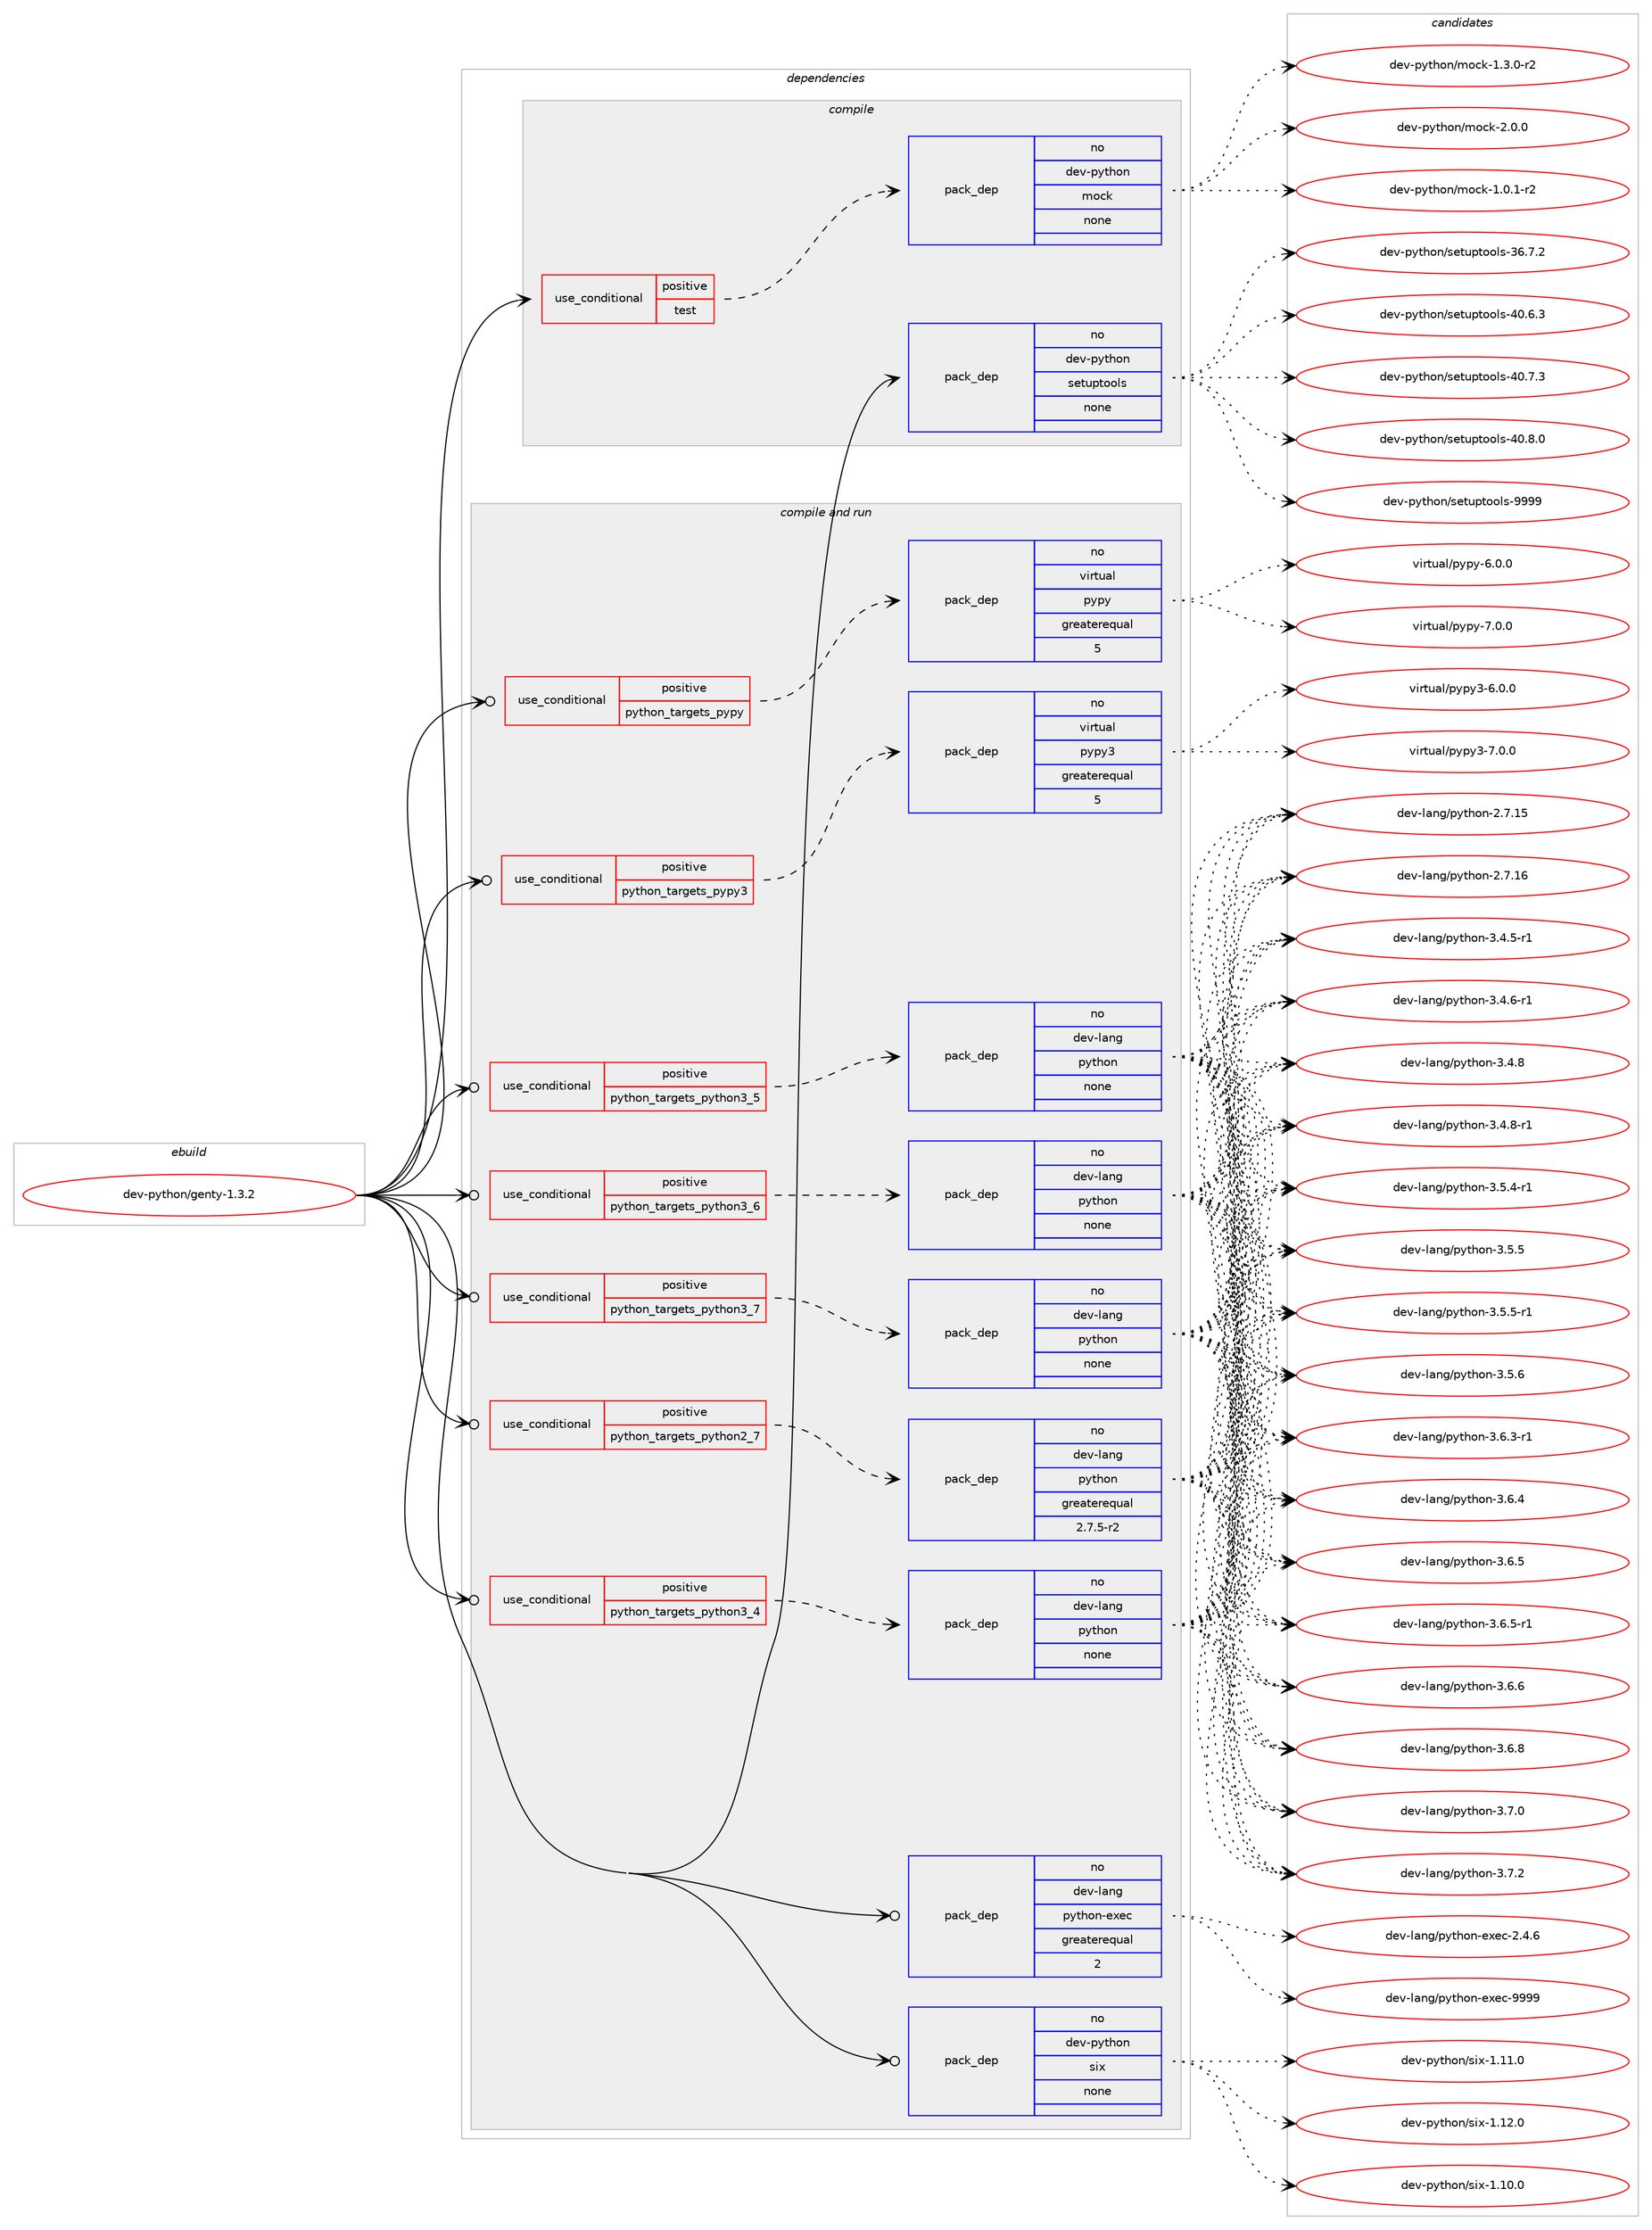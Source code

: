 digraph prolog {

# *************
# Graph options
# *************

newrank=true;
concentrate=true;
compound=true;
graph [rankdir=LR,fontname=Helvetica,fontsize=10,ranksep=1.5];#, ranksep=2.5, nodesep=0.2];
edge  [arrowhead=vee];
node  [fontname=Helvetica,fontsize=10];

# **********
# The ebuild
# **********

subgraph cluster_leftcol {
color=gray;
rank=same;
label=<<i>ebuild</i>>;
id [label="dev-python/genty-1.3.2", color=red, width=4, href="../dev-python/genty-1.3.2.svg"];
}

# ****************
# The dependencies
# ****************

subgraph cluster_midcol {
color=gray;
label=<<i>dependencies</i>>;
subgraph cluster_compile {
fillcolor="#eeeeee";
style=filled;
label=<<i>compile</i>>;
subgraph cond374852 {
dependency1410855 [label=<<TABLE BORDER="0" CELLBORDER="1" CELLSPACING="0" CELLPADDING="4"><TR><TD ROWSPAN="3" CELLPADDING="10">use_conditional</TD></TR><TR><TD>positive</TD></TR><TR><TD>test</TD></TR></TABLE>>, shape=none, color=red];
subgraph pack1012744 {
dependency1410856 [label=<<TABLE BORDER="0" CELLBORDER="1" CELLSPACING="0" CELLPADDING="4" WIDTH="220"><TR><TD ROWSPAN="6" CELLPADDING="30">pack_dep</TD></TR><TR><TD WIDTH="110">no</TD></TR><TR><TD>dev-python</TD></TR><TR><TD>mock</TD></TR><TR><TD>none</TD></TR><TR><TD></TD></TR></TABLE>>, shape=none, color=blue];
}
dependency1410855:e -> dependency1410856:w [weight=20,style="dashed",arrowhead="vee"];
}
id:e -> dependency1410855:w [weight=20,style="solid",arrowhead="vee"];
subgraph pack1012745 {
dependency1410857 [label=<<TABLE BORDER="0" CELLBORDER="1" CELLSPACING="0" CELLPADDING="4" WIDTH="220"><TR><TD ROWSPAN="6" CELLPADDING="30">pack_dep</TD></TR><TR><TD WIDTH="110">no</TD></TR><TR><TD>dev-python</TD></TR><TR><TD>setuptools</TD></TR><TR><TD>none</TD></TR><TR><TD></TD></TR></TABLE>>, shape=none, color=blue];
}
id:e -> dependency1410857:w [weight=20,style="solid",arrowhead="vee"];
}
subgraph cluster_compileandrun {
fillcolor="#eeeeee";
style=filled;
label=<<i>compile and run</i>>;
subgraph cond374853 {
dependency1410858 [label=<<TABLE BORDER="0" CELLBORDER="1" CELLSPACING="0" CELLPADDING="4"><TR><TD ROWSPAN="3" CELLPADDING="10">use_conditional</TD></TR><TR><TD>positive</TD></TR><TR><TD>python_targets_pypy</TD></TR></TABLE>>, shape=none, color=red];
subgraph pack1012746 {
dependency1410859 [label=<<TABLE BORDER="0" CELLBORDER="1" CELLSPACING="0" CELLPADDING="4" WIDTH="220"><TR><TD ROWSPAN="6" CELLPADDING="30">pack_dep</TD></TR><TR><TD WIDTH="110">no</TD></TR><TR><TD>virtual</TD></TR><TR><TD>pypy</TD></TR><TR><TD>greaterequal</TD></TR><TR><TD>5</TD></TR></TABLE>>, shape=none, color=blue];
}
dependency1410858:e -> dependency1410859:w [weight=20,style="dashed",arrowhead="vee"];
}
id:e -> dependency1410858:w [weight=20,style="solid",arrowhead="odotvee"];
subgraph cond374854 {
dependency1410860 [label=<<TABLE BORDER="0" CELLBORDER="1" CELLSPACING="0" CELLPADDING="4"><TR><TD ROWSPAN="3" CELLPADDING="10">use_conditional</TD></TR><TR><TD>positive</TD></TR><TR><TD>python_targets_pypy3</TD></TR></TABLE>>, shape=none, color=red];
subgraph pack1012747 {
dependency1410861 [label=<<TABLE BORDER="0" CELLBORDER="1" CELLSPACING="0" CELLPADDING="4" WIDTH="220"><TR><TD ROWSPAN="6" CELLPADDING="30">pack_dep</TD></TR><TR><TD WIDTH="110">no</TD></TR><TR><TD>virtual</TD></TR><TR><TD>pypy3</TD></TR><TR><TD>greaterequal</TD></TR><TR><TD>5</TD></TR></TABLE>>, shape=none, color=blue];
}
dependency1410860:e -> dependency1410861:w [weight=20,style="dashed",arrowhead="vee"];
}
id:e -> dependency1410860:w [weight=20,style="solid",arrowhead="odotvee"];
subgraph cond374855 {
dependency1410862 [label=<<TABLE BORDER="0" CELLBORDER="1" CELLSPACING="0" CELLPADDING="4"><TR><TD ROWSPAN="3" CELLPADDING="10">use_conditional</TD></TR><TR><TD>positive</TD></TR><TR><TD>python_targets_python2_7</TD></TR></TABLE>>, shape=none, color=red];
subgraph pack1012748 {
dependency1410863 [label=<<TABLE BORDER="0" CELLBORDER="1" CELLSPACING="0" CELLPADDING="4" WIDTH="220"><TR><TD ROWSPAN="6" CELLPADDING="30">pack_dep</TD></TR><TR><TD WIDTH="110">no</TD></TR><TR><TD>dev-lang</TD></TR><TR><TD>python</TD></TR><TR><TD>greaterequal</TD></TR><TR><TD>2.7.5-r2</TD></TR></TABLE>>, shape=none, color=blue];
}
dependency1410862:e -> dependency1410863:w [weight=20,style="dashed",arrowhead="vee"];
}
id:e -> dependency1410862:w [weight=20,style="solid",arrowhead="odotvee"];
subgraph cond374856 {
dependency1410864 [label=<<TABLE BORDER="0" CELLBORDER="1" CELLSPACING="0" CELLPADDING="4"><TR><TD ROWSPAN="3" CELLPADDING="10">use_conditional</TD></TR><TR><TD>positive</TD></TR><TR><TD>python_targets_python3_4</TD></TR></TABLE>>, shape=none, color=red];
subgraph pack1012749 {
dependency1410865 [label=<<TABLE BORDER="0" CELLBORDER="1" CELLSPACING="0" CELLPADDING="4" WIDTH="220"><TR><TD ROWSPAN="6" CELLPADDING="30">pack_dep</TD></TR><TR><TD WIDTH="110">no</TD></TR><TR><TD>dev-lang</TD></TR><TR><TD>python</TD></TR><TR><TD>none</TD></TR><TR><TD></TD></TR></TABLE>>, shape=none, color=blue];
}
dependency1410864:e -> dependency1410865:w [weight=20,style="dashed",arrowhead="vee"];
}
id:e -> dependency1410864:w [weight=20,style="solid",arrowhead="odotvee"];
subgraph cond374857 {
dependency1410866 [label=<<TABLE BORDER="0" CELLBORDER="1" CELLSPACING="0" CELLPADDING="4"><TR><TD ROWSPAN="3" CELLPADDING="10">use_conditional</TD></TR><TR><TD>positive</TD></TR><TR><TD>python_targets_python3_5</TD></TR></TABLE>>, shape=none, color=red];
subgraph pack1012750 {
dependency1410867 [label=<<TABLE BORDER="0" CELLBORDER="1" CELLSPACING="0" CELLPADDING="4" WIDTH="220"><TR><TD ROWSPAN="6" CELLPADDING="30">pack_dep</TD></TR><TR><TD WIDTH="110">no</TD></TR><TR><TD>dev-lang</TD></TR><TR><TD>python</TD></TR><TR><TD>none</TD></TR><TR><TD></TD></TR></TABLE>>, shape=none, color=blue];
}
dependency1410866:e -> dependency1410867:w [weight=20,style="dashed",arrowhead="vee"];
}
id:e -> dependency1410866:w [weight=20,style="solid",arrowhead="odotvee"];
subgraph cond374858 {
dependency1410868 [label=<<TABLE BORDER="0" CELLBORDER="1" CELLSPACING="0" CELLPADDING="4"><TR><TD ROWSPAN="3" CELLPADDING="10">use_conditional</TD></TR><TR><TD>positive</TD></TR><TR><TD>python_targets_python3_6</TD></TR></TABLE>>, shape=none, color=red];
subgraph pack1012751 {
dependency1410869 [label=<<TABLE BORDER="0" CELLBORDER="1" CELLSPACING="0" CELLPADDING="4" WIDTH="220"><TR><TD ROWSPAN="6" CELLPADDING="30">pack_dep</TD></TR><TR><TD WIDTH="110">no</TD></TR><TR><TD>dev-lang</TD></TR><TR><TD>python</TD></TR><TR><TD>none</TD></TR><TR><TD></TD></TR></TABLE>>, shape=none, color=blue];
}
dependency1410868:e -> dependency1410869:w [weight=20,style="dashed",arrowhead="vee"];
}
id:e -> dependency1410868:w [weight=20,style="solid",arrowhead="odotvee"];
subgraph cond374859 {
dependency1410870 [label=<<TABLE BORDER="0" CELLBORDER="1" CELLSPACING="0" CELLPADDING="4"><TR><TD ROWSPAN="3" CELLPADDING="10">use_conditional</TD></TR><TR><TD>positive</TD></TR><TR><TD>python_targets_python3_7</TD></TR></TABLE>>, shape=none, color=red];
subgraph pack1012752 {
dependency1410871 [label=<<TABLE BORDER="0" CELLBORDER="1" CELLSPACING="0" CELLPADDING="4" WIDTH="220"><TR><TD ROWSPAN="6" CELLPADDING="30">pack_dep</TD></TR><TR><TD WIDTH="110">no</TD></TR><TR><TD>dev-lang</TD></TR><TR><TD>python</TD></TR><TR><TD>none</TD></TR><TR><TD></TD></TR></TABLE>>, shape=none, color=blue];
}
dependency1410870:e -> dependency1410871:w [weight=20,style="dashed",arrowhead="vee"];
}
id:e -> dependency1410870:w [weight=20,style="solid",arrowhead="odotvee"];
subgraph pack1012753 {
dependency1410872 [label=<<TABLE BORDER="0" CELLBORDER="1" CELLSPACING="0" CELLPADDING="4" WIDTH="220"><TR><TD ROWSPAN="6" CELLPADDING="30">pack_dep</TD></TR><TR><TD WIDTH="110">no</TD></TR><TR><TD>dev-lang</TD></TR><TR><TD>python-exec</TD></TR><TR><TD>greaterequal</TD></TR><TR><TD>2</TD></TR></TABLE>>, shape=none, color=blue];
}
id:e -> dependency1410872:w [weight=20,style="solid",arrowhead="odotvee"];
subgraph pack1012754 {
dependency1410873 [label=<<TABLE BORDER="0" CELLBORDER="1" CELLSPACING="0" CELLPADDING="4" WIDTH="220"><TR><TD ROWSPAN="6" CELLPADDING="30">pack_dep</TD></TR><TR><TD WIDTH="110">no</TD></TR><TR><TD>dev-python</TD></TR><TR><TD>six</TD></TR><TR><TD>none</TD></TR><TR><TD></TD></TR></TABLE>>, shape=none, color=blue];
}
id:e -> dependency1410873:w [weight=20,style="solid",arrowhead="odotvee"];
}
subgraph cluster_run {
fillcolor="#eeeeee";
style=filled;
label=<<i>run</i>>;
}
}

# **************
# The candidates
# **************

subgraph cluster_choices {
rank=same;
color=gray;
label=<<i>candidates</i>>;

subgraph choice1012744 {
color=black;
nodesep=1;
choice1001011184511212111610411111047109111991074549464846494511450 [label="dev-python/mock-1.0.1-r2", color=red, width=4,href="../dev-python/mock-1.0.1-r2.svg"];
choice1001011184511212111610411111047109111991074549465146484511450 [label="dev-python/mock-1.3.0-r2", color=red, width=4,href="../dev-python/mock-1.3.0-r2.svg"];
choice100101118451121211161041111104710911199107455046484648 [label="dev-python/mock-2.0.0", color=red, width=4,href="../dev-python/mock-2.0.0.svg"];
dependency1410856:e -> choice1001011184511212111610411111047109111991074549464846494511450:w [style=dotted,weight="100"];
dependency1410856:e -> choice1001011184511212111610411111047109111991074549465146484511450:w [style=dotted,weight="100"];
dependency1410856:e -> choice100101118451121211161041111104710911199107455046484648:w [style=dotted,weight="100"];
}
subgraph choice1012745 {
color=black;
nodesep=1;
choice100101118451121211161041111104711510111611711211611111110811545515446554650 [label="dev-python/setuptools-36.7.2", color=red, width=4,href="../dev-python/setuptools-36.7.2.svg"];
choice100101118451121211161041111104711510111611711211611111110811545524846544651 [label="dev-python/setuptools-40.6.3", color=red, width=4,href="../dev-python/setuptools-40.6.3.svg"];
choice100101118451121211161041111104711510111611711211611111110811545524846554651 [label="dev-python/setuptools-40.7.3", color=red, width=4,href="../dev-python/setuptools-40.7.3.svg"];
choice100101118451121211161041111104711510111611711211611111110811545524846564648 [label="dev-python/setuptools-40.8.0", color=red, width=4,href="../dev-python/setuptools-40.8.0.svg"];
choice10010111845112121116104111110471151011161171121161111111081154557575757 [label="dev-python/setuptools-9999", color=red, width=4,href="../dev-python/setuptools-9999.svg"];
dependency1410857:e -> choice100101118451121211161041111104711510111611711211611111110811545515446554650:w [style=dotted,weight="100"];
dependency1410857:e -> choice100101118451121211161041111104711510111611711211611111110811545524846544651:w [style=dotted,weight="100"];
dependency1410857:e -> choice100101118451121211161041111104711510111611711211611111110811545524846554651:w [style=dotted,weight="100"];
dependency1410857:e -> choice100101118451121211161041111104711510111611711211611111110811545524846564648:w [style=dotted,weight="100"];
dependency1410857:e -> choice10010111845112121116104111110471151011161171121161111111081154557575757:w [style=dotted,weight="100"];
}
subgraph choice1012746 {
color=black;
nodesep=1;
choice1181051141161179710847112121112121455446484648 [label="virtual/pypy-6.0.0", color=red, width=4,href="../virtual/pypy-6.0.0.svg"];
choice1181051141161179710847112121112121455546484648 [label="virtual/pypy-7.0.0", color=red, width=4,href="../virtual/pypy-7.0.0.svg"];
dependency1410859:e -> choice1181051141161179710847112121112121455446484648:w [style=dotted,weight="100"];
dependency1410859:e -> choice1181051141161179710847112121112121455546484648:w [style=dotted,weight="100"];
}
subgraph choice1012747 {
color=black;
nodesep=1;
choice118105114116117971084711212111212151455446484648 [label="virtual/pypy3-6.0.0", color=red, width=4,href="../virtual/pypy3-6.0.0.svg"];
choice118105114116117971084711212111212151455546484648 [label="virtual/pypy3-7.0.0", color=red, width=4,href="../virtual/pypy3-7.0.0.svg"];
dependency1410861:e -> choice118105114116117971084711212111212151455446484648:w [style=dotted,weight="100"];
dependency1410861:e -> choice118105114116117971084711212111212151455546484648:w [style=dotted,weight="100"];
}
subgraph choice1012748 {
color=black;
nodesep=1;
choice10010111845108971101034711212111610411111045504655464953 [label="dev-lang/python-2.7.15", color=red, width=4,href="../dev-lang/python-2.7.15.svg"];
choice10010111845108971101034711212111610411111045504655464954 [label="dev-lang/python-2.7.16", color=red, width=4,href="../dev-lang/python-2.7.16.svg"];
choice1001011184510897110103471121211161041111104551465246534511449 [label="dev-lang/python-3.4.5-r1", color=red, width=4,href="../dev-lang/python-3.4.5-r1.svg"];
choice1001011184510897110103471121211161041111104551465246544511449 [label="dev-lang/python-3.4.6-r1", color=red, width=4,href="../dev-lang/python-3.4.6-r1.svg"];
choice100101118451089711010347112121116104111110455146524656 [label="dev-lang/python-3.4.8", color=red, width=4,href="../dev-lang/python-3.4.8.svg"];
choice1001011184510897110103471121211161041111104551465246564511449 [label="dev-lang/python-3.4.8-r1", color=red, width=4,href="../dev-lang/python-3.4.8-r1.svg"];
choice1001011184510897110103471121211161041111104551465346524511449 [label="dev-lang/python-3.5.4-r1", color=red, width=4,href="../dev-lang/python-3.5.4-r1.svg"];
choice100101118451089711010347112121116104111110455146534653 [label="dev-lang/python-3.5.5", color=red, width=4,href="../dev-lang/python-3.5.5.svg"];
choice1001011184510897110103471121211161041111104551465346534511449 [label="dev-lang/python-3.5.5-r1", color=red, width=4,href="../dev-lang/python-3.5.5-r1.svg"];
choice100101118451089711010347112121116104111110455146534654 [label="dev-lang/python-3.5.6", color=red, width=4,href="../dev-lang/python-3.5.6.svg"];
choice1001011184510897110103471121211161041111104551465446514511449 [label="dev-lang/python-3.6.3-r1", color=red, width=4,href="../dev-lang/python-3.6.3-r1.svg"];
choice100101118451089711010347112121116104111110455146544652 [label="dev-lang/python-3.6.4", color=red, width=4,href="../dev-lang/python-3.6.4.svg"];
choice100101118451089711010347112121116104111110455146544653 [label="dev-lang/python-3.6.5", color=red, width=4,href="../dev-lang/python-3.6.5.svg"];
choice1001011184510897110103471121211161041111104551465446534511449 [label="dev-lang/python-3.6.5-r1", color=red, width=4,href="../dev-lang/python-3.6.5-r1.svg"];
choice100101118451089711010347112121116104111110455146544654 [label="dev-lang/python-3.6.6", color=red, width=4,href="../dev-lang/python-3.6.6.svg"];
choice100101118451089711010347112121116104111110455146544656 [label="dev-lang/python-3.6.8", color=red, width=4,href="../dev-lang/python-3.6.8.svg"];
choice100101118451089711010347112121116104111110455146554648 [label="dev-lang/python-3.7.0", color=red, width=4,href="../dev-lang/python-3.7.0.svg"];
choice100101118451089711010347112121116104111110455146554650 [label="dev-lang/python-3.7.2", color=red, width=4,href="../dev-lang/python-3.7.2.svg"];
dependency1410863:e -> choice10010111845108971101034711212111610411111045504655464953:w [style=dotted,weight="100"];
dependency1410863:e -> choice10010111845108971101034711212111610411111045504655464954:w [style=dotted,weight="100"];
dependency1410863:e -> choice1001011184510897110103471121211161041111104551465246534511449:w [style=dotted,weight="100"];
dependency1410863:e -> choice1001011184510897110103471121211161041111104551465246544511449:w [style=dotted,weight="100"];
dependency1410863:e -> choice100101118451089711010347112121116104111110455146524656:w [style=dotted,weight="100"];
dependency1410863:e -> choice1001011184510897110103471121211161041111104551465246564511449:w [style=dotted,weight="100"];
dependency1410863:e -> choice1001011184510897110103471121211161041111104551465346524511449:w [style=dotted,weight="100"];
dependency1410863:e -> choice100101118451089711010347112121116104111110455146534653:w [style=dotted,weight="100"];
dependency1410863:e -> choice1001011184510897110103471121211161041111104551465346534511449:w [style=dotted,weight="100"];
dependency1410863:e -> choice100101118451089711010347112121116104111110455146534654:w [style=dotted,weight="100"];
dependency1410863:e -> choice1001011184510897110103471121211161041111104551465446514511449:w [style=dotted,weight="100"];
dependency1410863:e -> choice100101118451089711010347112121116104111110455146544652:w [style=dotted,weight="100"];
dependency1410863:e -> choice100101118451089711010347112121116104111110455146544653:w [style=dotted,weight="100"];
dependency1410863:e -> choice1001011184510897110103471121211161041111104551465446534511449:w [style=dotted,weight="100"];
dependency1410863:e -> choice100101118451089711010347112121116104111110455146544654:w [style=dotted,weight="100"];
dependency1410863:e -> choice100101118451089711010347112121116104111110455146544656:w [style=dotted,weight="100"];
dependency1410863:e -> choice100101118451089711010347112121116104111110455146554648:w [style=dotted,weight="100"];
dependency1410863:e -> choice100101118451089711010347112121116104111110455146554650:w [style=dotted,weight="100"];
}
subgraph choice1012749 {
color=black;
nodesep=1;
choice10010111845108971101034711212111610411111045504655464953 [label="dev-lang/python-2.7.15", color=red, width=4,href="../dev-lang/python-2.7.15.svg"];
choice10010111845108971101034711212111610411111045504655464954 [label="dev-lang/python-2.7.16", color=red, width=4,href="../dev-lang/python-2.7.16.svg"];
choice1001011184510897110103471121211161041111104551465246534511449 [label="dev-lang/python-3.4.5-r1", color=red, width=4,href="../dev-lang/python-3.4.5-r1.svg"];
choice1001011184510897110103471121211161041111104551465246544511449 [label="dev-lang/python-3.4.6-r1", color=red, width=4,href="../dev-lang/python-3.4.6-r1.svg"];
choice100101118451089711010347112121116104111110455146524656 [label="dev-lang/python-3.4.8", color=red, width=4,href="../dev-lang/python-3.4.8.svg"];
choice1001011184510897110103471121211161041111104551465246564511449 [label="dev-lang/python-3.4.8-r1", color=red, width=4,href="../dev-lang/python-3.4.8-r1.svg"];
choice1001011184510897110103471121211161041111104551465346524511449 [label="dev-lang/python-3.5.4-r1", color=red, width=4,href="../dev-lang/python-3.5.4-r1.svg"];
choice100101118451089711010347112121116104111110455146534653 [label="dev-lang/python-3.5.5", color=red, width=4,href="../dev-lang/python-3.5.5.svg"];
choice1001011184510897110103471121211161041111104551465346534511449 [label="dev-lang/python-3.5.5-r1", color=red, width=4,href="../dev-lang/python-3.5.5-r1.svg"];
choice100101118451089711010347112121116104111110455146534654 [label="dev-lang/python-3.5.6", color=red, width=4,href="../dev-lang/python-3.5.6.svg"];
choice1001011184510897110103471121211161041111104551465446514511449 [label="dev-lang/python-3.6.3-r1", color=red, width=4,href="../dev-lang/python-3.6.3-r1.svg"];
choice100101118451089711010347112121116104111110455146544652 [label="dev-lang/python-3.6.4", color=red, width=4,href="../dev-lang/python-3.6.4.svg"];
choice100101118451089711010347112121116104111110455146544653 [label="dev-lang/python-3.6.5", color=red, width=4,href="../dev-lang/python-3.6.5.svg"];
choice1001011184510897110103471121211161041111104551465446534511449 [label="dev-lang/python-3.6.5-r1", color=red, width=4,href="../dev-lang/python-3.6.5-r1.svg"];
choice100101118451089711010347112121116104111110455146544654 [label="dev-lang/python-3.6.6", color=red, width=4,href="../dev-lang/python-3.6.6.svg"];
choice100101118451089711010347112121116104111110455146544656 [label="dev-lang/python-3.6.8", color=red, width=4,href="../dev-lang/python-3.6.8.svg"];
choice100101118451089711010347112121116104111110455146554648 [label="dev-lang/python-3.7.0", color=red, width=4,href="../dev-lang/python-3.7.0.svg"];
choice100101118451089711010347112121116104111110455146554650 [label="dev-lang/python-3.7.2", color=red, width=4,href="../dev-lang/python-3.7.2.svg"];
dependency1410865:e -> choice10010111845108971101034711212111610411111045504655464953:w [style=dotted,weight="100"];
dependency1410865:e -> choice10010111845108971101034711212111610411111045504655464954:w [style=dotted,weight="100"];
dependency1410865:e -> choice1001011184510897110103471121211161041111104551465246534511449:w [style=dotted,weight="100"];
dependency1410865:e -> choice1001011184510897110103471121211161041111104551465246544511449:w [style=dotted,weight="100"];
dependency1410865:e -> choice100101118451089711010347112121116104111110455146524656:w [style=dotted,weight="100"];
dependency1410865:e -> choice1001011184510897110103471121211161041111104551465246564511449:w [style=dotted,weight="100"];
dependency1410865:e -> choice1001011184510897110103471121211161041111104551465346524511449:w [style=dotted,weight="100"];
dependency1410865:e -> choice100101118451089711010347112121116104111110455146534653:w [style=dotted,weight="100"];
dependency1410865:e -> choice1001011184510897110103471121211161041111104551465346534511449:w [style=dotted,weight="100"];
dependency1410865:e -> choice100101118451089711010347112121116104111110455146534654:w [style=dotted,weight="100"];
dependency1410865:e -> choice1001011184510897110103471121211161041111104551465446514511449:w [style=dotted,weight="100"];
dependency1410865:e -> choice100101118451089711010347112121116104111110455146544652:w [style=dotted,weight="100"];
dependency1410865:e -> choice100101118451089711010347112121116104111110455146544653:w [style=dotted,weight="100"];
dependency1410865:e -> choice1001011184510897110103471121211161041111104551465446534511449:w [style=dotted,weight="100"];
dependency1410865:e -> choice100101118451089711010347112121116104111110455146544654:w [style=dotted,weight="100"];
dependency1410865:e -> choice100101118451089711010347112121116104111110455146544656:w [style=dotted,weight="100"];
dependency1410865:e -> choice100101118451089711010347112121116104111110455146554648:w [style=dotted,weight="100"];
dependency1410865:e -> choice100101118451089711010347112121116104111110455146554650:w [style=dotted,weight="100"];
}
subgraph choice1012750 {
color=black;
nodesep=1;
choice10010111845108971101034711212111610411111045504655464953 [label="dev-lang/python-2.7.15", color=red, width=4,href="../dev-lang/python-2.7.15.svg"];
choice10010111845108971101034711212111610411111045504655464954 [label="dev-lang/python-2.7.16", color=red, width=4,href="../dev-lang/python-2.7.16.svg"];
choice1001011184510897110103471121211161041111104551465246534511449 [label="dev-lang/python-3.4.5-r1", color=red, width=4,href="../dev-lang/python-3.4.5-r1.svg"];
choice1001011184510897110103471121211161041111104551465246544511449 [label="dev-lang/python-3.4.6-r1", color=red, width=4,href="../dev-lang/python-3.4.6-r1.svg"];
choice100101118451089711010347112121116104111110455146524656 [label="dev-lang/python-3.4.8", color=red, width=4,href="../dev-lang/python-3.4.8.svg"];
choice1001011184510897110103471121211161041111104551465246564511449 [label="dev-lang/python-3.4.8-r1", color=red, width=4,href="../dev-lang/python-3.4.8-r1.svg"];
choice1001011184510897110103471121211161041111104551465346524511449 [label="dev-lang/python-3.5.4-r1", color=red, width=4,href="../dev-lang/python-3.5.4-r1.svg"];
choice100101118451089711010347112121116104111110455146534653 [label="dev-lang/python-3.5.5", color=red, width=4,href="../dev-lang/python-3.5.5.svg"];
choice1001011184510897110103471121211161041111104551465346534511449 [label="dev-lang/python-3.5.5-r1", color=red, width=4,href="../dev-lang/python-3.5.5-r1.svg"];
choice100101118451089711010347112121116104111110455146534654 [label="dev-lang/python-3.5.6", color=red, width=4,href="../dev-lang/python-3.5.6.svg"];
choice1001011184510897110103471121211161041111104551465446514511449 [label="dev-lang/python-3.6.3-r1", color=red, width=4,href="../dev-lang/python-3.6.3-r1.svg"];
choice100101118451089711010347112121116104111110455146544652 [label="dev-lang/python-3.6.4", color=red, width=4,href="../dev-lang/python-3.6.4.svg"];
choice100101118451089711010347112121116104111110455146544653 [label="dev-lang/python-3.6.5", color=red, width=4,href="../dev-lang/python-3.6.5.svg"];
choice1001011184510897110103471121211161041111104551465446534511449 [label="dev-lang/python-3.6.5-r1", color=red, width=4,href="../dev-lang/python-3.6.5-r1.svg"];
choice100101118451089711010347112121116104111110455146544654 [label="dev-lang/python-3.6.6", color=red, width=4,href="../dev-lang/python-3.6.6.svg"];
choice100101118451089711010347112121116104111110455146544656 [label="dev-lang/python-3.6.8", color=red, width=4,href="../dev-lang/python-3.6.8.svg"];
choice100101118451089711010347112121116104111110455146554648 [label="dev-lang/python-3.7.0", color=red, width=4,href="../dev-lang/python-3.7.0.svg"];
choice100101118451089711010347112121116104111110455146554650 [label="dev-lang/python-3.7.2", color=red, width=4,href="../dev-lang/python-3.7.2.svg"];
dependency1410867:e -> choice10010111845108971101034711212111610411111045504655464953:w [style=dotted,weight="100"];
dependency1410867:e -> choice10010111845108971101034711212111610411111045504655464954:w [style=dotted,weight="100"];
dependency1410867:e -> choice1001011184510897110103471121211161041111104551465246534511449:w [style=dotted,weight="100"];
dependency1410867:e -> choice1001011184510897110103471121211161041111104551465246544511449:w [style=dotted,weight="100"];
dependency1410867:e -> choice100101118451089711010347112121116104111110455146524656:w [style=dotted,weight="100"];
dependency1410867:e -> choice1001011184510897110103471121211161041111104551465246564511449:w [style=dotted,weight="100"];
dependency1410867:e -> choice1001011184510897110103471121211161041111104551465346524511449:w [style=dotted,weight="100"];
dependency1410867:e -> choice100101118451089711010347112121116104111110455146534653:w [style=dotted,weight="100"];
dependency1410867:e -> choice1001011184510897110103471121211161041111104551465346534511449:w [style=dotted,weight="100"];
dependency1410867:e -> choice100101118451089711010347112121116104111110455146534654:w [style=dotted,weight="100"];
dependency1410867:e -> choice1001011184510897110103471121211161041111104551465446514511449:w [style=dotted,weight="100"];
dependency1410867:e -> choice100101118451089711010347112121116104111110455146544652:w [style=dotted,weight="100"];
dependency1410867:e -> choice100101118451089711010347112121116104111110455146544653:w [style=dotted,weight="100"];
dependency1410867:e -> choice1001011184510897110103471121211161041111104551465446534511449:w [style=dotted,weight="100"];
dependency1410867:e -> choice100101118451089711010347112121116104111110455146544654:w [style=dotted,weight="100"];
dependency1410867:e -> choice100101118451089711010347112121116104111110455146544656:w [style=dotted,weight="100"];
dependency1410867:e -> choice100101118451089711010347112121116104111110455146554648:w [style=dotted,weight="100"];
dependency1410867:e -> choice100101118451089711010347112121116104111110455146554650:w [style=dotted,weight="100"];
}
subgraph choice1012751 {
color=black;
nodesep=1;
choice10010111845108971101034711212111610411111045504655464953 [label="dev-lang/python-2.7.15", color=red, width=4,href="../dev-lang/python-2.7.15.svg"];
choice10010111845108971101034711212111610411111045504655464954 [label="dev-lang/python-2.7.16", color=red, width=4,href="../dev-lang/python-2.7.16.svg"];
choice1001011184510897110103471121211161041111104551465246534511449 [label="dev-lang/python-3.4.5-r1", color=red, width=4,href="../dev-lang/python-3.4.5-r1.svg"];
choice1001011184510897110103471121211161041111104551465246544511449 [label="dev-lang/python-3.4.6-r1", color=red, width=4,href="../dev-lang/python-3.4.6-r1.svg"];
choice100101118451089711010347112121116104111110455146524656 [label="dev-lang/python-3.4.8", color=red, width=4,href="../dev-lang/python-3.4.8.svg"];
choice1001011184510897110103471121211161041111104551465246564511449 [label="dev-lang/python-3.4.8-r1", color=red, width=4,href="../dev-lang/python-3.4.8-r1.svg"];
choice1001011184510897110103471121211161041111104551465346524511449 [label="dev-lang/python-3.5.4-r1", color=red, width=4,href="../dev-lang/python-3.5.4-r1.svg"];
choice100101118451089711010347112121116104111110455146534653 [label="dev-lang/python-3.5.5", color=red, width=4,href="../dev-lang/python-3.5.5.svg"];
choice1001011184510897110103471121211161041111104551465346534511449 [label="dev-lang/python-3.5.5-r1", color=red, width=4,href="../dev-lang/python-3.5.5-r1.svg"];
choice100101118451089711010347112121116104111110455146534654 [label="dev-lang/python-3.5.6", color=red, width=4,href="../dev-lang/python-3.5.6.svg"];
choice1001011184510897110103471121211161041111104551465446514511449 [label="dev-lang/python-3.6.3-r1", color=red, width=4,href="../dev-lang/python-3.6.3-r1.svg"];
choice100101118451089711010347112121116104111110455146544652 [label="dev-lang/python-3.6.4", color=red, width=4,href="../dev-lang/python-3.6.4.svg"];
choice100101118451089711010347112121116104111110455146544653 [label="dev-lang/python-3.6.5", color=red, width=4,href="../dev-lang/python-3.6.5.svg"];
choice1001011184510897110103471121211161041111104551465446534511449 [label="dev-lang/python-3.6.5-r1", color=red, width=4,href="../dev-lang/python-3.6.5-r1.svg"];
choice100101118451089711010347112121116104111110455146544654 [label="dev-lang/python-3.6.6", color=red, width=4,href="../dev-lang/python-3.6.6.svg"];
choice100101118451089711010347112121116104111110455146544656 [label="dev-lang/python-3.6.8", color=red, width=4,href="../dev-lang/python-3.6.8.svg"];
choice100101118451089711010347112121116104111110455146554648 [label="dev-lang/python-3.7.0", color=red, width=4,href="../dev-lang/python-3.7.0.svg"];
choice100101118451089711010347112121116104111110455146554650 [label="dev-lang/python-3.7.2", color=red, width=4,href="../dev-lang/python-3.7.2.svg"];
dependency1410869:e -> choice10010111845108971101034711212111610411111045504655464953:w [style=dotted,weight="100"];
dependency1410869:e -> choice10010111845108971101034711212111610411111045504655464954:w [style=dotted,weight="100"];
dependency1410869:e -> choice1001011184510897110103471121211161041111104551465246534511449:w [style=dotted,weight="100"];
dependency1410869:e -> choice1001011184510897110103471121211161041111104551465246544511449:w [style=dotted,weight="100"];
dependency1410869:e -> choice100101118451089711010347112121116104111110455146524656:w [style=dotted,weight="100"];
dependency1410869:e -> choice1001011184510897110103471121211161041111104551465246564511449:w [style=dotted,weight="100"];
dependency1410869:e -> choice1001011184510897110103471121211161041111104551465346524511449:w [style=dotted,weight="100"];
dependency1410869:e -> choice100101118451089711010347112121116104111110455146534653:w [style=dotted,weight="100"];
dependency1410869:e -> choice1001011184510897110103471121211161041111104551465346534511449:w [style=dotted,weight="100"];
dependency1410869:e -> choice100101118451089711010347112121116104111110455146534654:w [style=dotted,weight="100"];
dependency1410869:e -> choice1001011184510897110103471121211161041111104551465446514511449:w [style=dotted,weight="100"];
dependency1410869:e -> choice100101118451089711010347112121116104111110455146544652:w [style=dotted,weight="100"];
dependency1410869:e -> choice100101118451089711010347112121116104111110455146544653:w [style=dotted,weight="100"];
dependency1410869:e -> choice1001011184510897110103471121211161041111104551465446534511449:w [style=dotted,weight="100"];
dependency1410869:e -> choice100101118451089711010347112121116104111110455146544654:w [style=dotted,weight="100"];
dependency1410869:e -> choice100101118451089711010347112121116104111110455146544656:w [style=dotted,weight="100"];
dependency1410869:e -> choice100101118451089711010347112121116104111110455146554648:w [style=dotted,weight="100"];
dependency1410869:e -> choice100101118451089711010347112121116104111110455146554650:w [style=dotted,weight="100"];
}
subgraph choice1012752 {
color=black;
nodesep=1;
choice10010111845108971101034711212111610411111045504655464953 [label="dev-lang/python-2.7.15", color=red, width=4,href="../dev-lang/python-2.7.15.svg"];
choice10010111845108971101034711212111610411111045504655464954 [label="dev-lang/python-2.7.16", color=red, width=4,href="../dev-lang/python-2.7.16.svg"];
choice1001011184510897110103471121211161041111104551465246534511449 [label="dev-lang/python-3.4.5-r1", color=red, width=4,href="../dev-lang/python-3.4.5-r1.svg"];
choice1001011184510897110103471121211161041111104551465246544511449 [label="dev-lang/python-3.4.6-r1", color=red, width=4,href="../dev-lang/python-3.4.6-r1.svg"];
choice100101118451089711010347112121116104111110455146524656 [label="dev-lang/python-3.4.8", color=red, width=4,href="../dev-lang/python-3.4.8.svg"];
choice1001011184510897110103471121211161041111104551465246564511449 [label="dev-lang/python-3.4.8-r1", color=red, width=4,href="../dev-lang/python-3.4.8-r1.svg"];
choice1001011184510897110103471121211161041111104551465346524511449 [label="dev-lang/python-3.5.4-r1", color=red, width=4,href="../dev-lang/python-3.5.4-r1.svg"];
choice100101118451089711010347112121116104111110455146534653 [label="dev-lang/python-3.5.5", color=red, width=4,href="../dev-lang/python-3.5.5.svg"];
choice1001011184510897110103471121211161041111104551465346534511449 [label="dev-lang/python-3.5.5-r1", color=red, width=4,href="../dev-lang/python-3.5.5-r1.svg"];
choice100101118451089711010347112121116104111110455146534654 [label="dev-lang/python-3.5.6", color=red, width=4,href="../dev-lang/python-3.5.6.svg"];
choice1001011184510897110103471121211161041111104551465446514511449 [label="dev-lang/python-3.6.3-r1", color=red, width=4,href="../dev-lang/python-3.6.3-r1.svg"];
choice100101118451089711010347112121116104111110455146544652 [label="dev-lang/python-3.6.4", color=red, width=4,href="../dev-lang/python-3.6.4.svg"];
choice100101118451089711010347112121116104111110455146544653 [label="dev-lang/python-3.6.5", color=red, width=4,href="../dev-lang/python-3.6.5.svg"];
choice1001011184510897110103471121211161041111104551465446534511449 [label="dev-lang/python-3.6.5-r1", color=red, width=4,href="../dev-lang/python-3.6.5-r1.svg"];
choice100101118451089711010347112121116104111110455146544654 [label="dev-lang/python-3.6.6", color=red, width=4,href="../dev-lang/python-3.6.6.svg"];
choice100101118451089711010347112121116104111110455146544656 [label="dev-lang/python-3.6.8", color=red, width=4,href="../dev-lang/python-3.6.8.svg"];
choice100101118451089711010347112121116104111110455146554648 [label="dev-lang/python-3.7.0", color=red, width=4,href="../dev-lang/python-3.7.0.svg"];
choice100101118451089711010347112121116104111110455146554650 [label="dev-lang/python-3.7.2", color=red, width=4,href="../dev-lang/python-3.7.2.svg"];
dependency1410871:e -> choice10010111845108971101034711212111610411111045504655464953:w [style=dotted,weight="100"];
dependency1410871:e -> choice10010111845108971101034711212111610411111045504655464954:w [style=dotted,weight="100"];
dependency1410871:e -> choice1001011184510897110103471121211161041111104551465246534511449:w [style=dotted,weight="100"];
dependency1410871:e -> choice1001011184510897110103471121211161041111104551465246544511449:w [style=dotted,weight="100"];
dependency1410871:e -> choice100101118451089711010347112121116104111110455146524656:w [style=dotted,weight="100"];
dependency1410871:e -> choice1001011184510897110103471121211161041111104551465246564511449:w [style=dotted,weight="100"];
dependency1410871:e -> choice1001011184510897110103471121211161041111104551465346524511449:w [style=dotted,weight="100"];
dependency1410871:e -> choice100101118451089711010347112121116104111110455146534653:w [style=dotted,weight="100"];
dependency1410871:e -> choice1001011184510897110103471121211161041111104551465346534511449:w [style=dotted,weight="100"];
dependency1410871:e -> choice100101118451089711010347112121116104111110455146534654:w [style=dotted,weight="100"];
dependency1410871:e -> choice1001011184510897110103471121211161041111104551465446514511449:w [style=dotted,weight="100"];
dependency1410871:e -> choice100101118451089711010347112121116104111110455146544652:w [style=dotted,weight="100"];
dependency1410871:e -> choice100101118451089711010347112121116104111110455146544653:w [style=dotted,weight="100"];
dependency1410871:e -> choice1001011184510897110103471121211161041111104551465446534511449:w [style=dotted,weight="100"];
dependency1410871:e -> choice100101118451089711010347112121116104111110455146544654:w [style=dotted,weight="100"];
dependency1410871:e -> choice100101118451089711010347112121116104111110455146544656:w [style=dotted,weight="100"];
dependency1410871:e -> choice100101118451089711010347112121116104111110455146554648:w [style=dotted,weight="100"];
dependency1410871:e -> choice100101118451089711010347112121116104111110455146554650:w [style=dotted,weight="100"];
}
subgraph choice1012753 {
color=black;
nodesep=1;
choice1001011184510897110103471121211161041111104510112010199455046524654 [label="dev-lang/python-exec-2.4.6", color=red, width=4,href="../dev-lang/python-exec-2.4.6.svg"];
choice10010111845108971101034711212111610411111045101120101994557575757 [label="dev-lang/python-exec-9999", color=red, width=4,href="../dev-lang/python-exec-9999.svg"];
dependency1410872:e -> choice1001011184510897110103471121211161041111104510112010199455046524654:w [style=dotted,weight="100"];
dependency1410872:e -> choice10010111845108971101034711212111610411111045101120101994557575757:w [style=dotted,weight="100"];
}
subgraph choice1012754 {
color=black;
nodesep=1;
choice100101118451121211161041111104711510512045494649484648 [label="dev-python/six-1.10.0", color=red, width=4,href="../dev-python/six-1.10.0.svg"];
choice100101118451121211161041111104711510512045494649494648 [label="dev-python/six-1.11.0", color=red, width=4,href="../dev-python/six-1.11.0.svg"];
choice100101118451121211161041111104711510512045494649504648 [label="dev-python/six-1.12.0", color=red, width=4,href="../dev-python/six-1.12.0.svg"];
dependency1410873:e -> choice100101118451121211161041111104711510512045494649484648:w [style=dotted,weight="100"];
dependency1410873:e -> choice100101118451121211161041111104711510512045494649494648:w [style=dotted,weight="100"];
dependency1410873:e -> choice100101118451121211161041111104711510512045494649504648:w [style=dotted,weight="100"];
}
}

}
